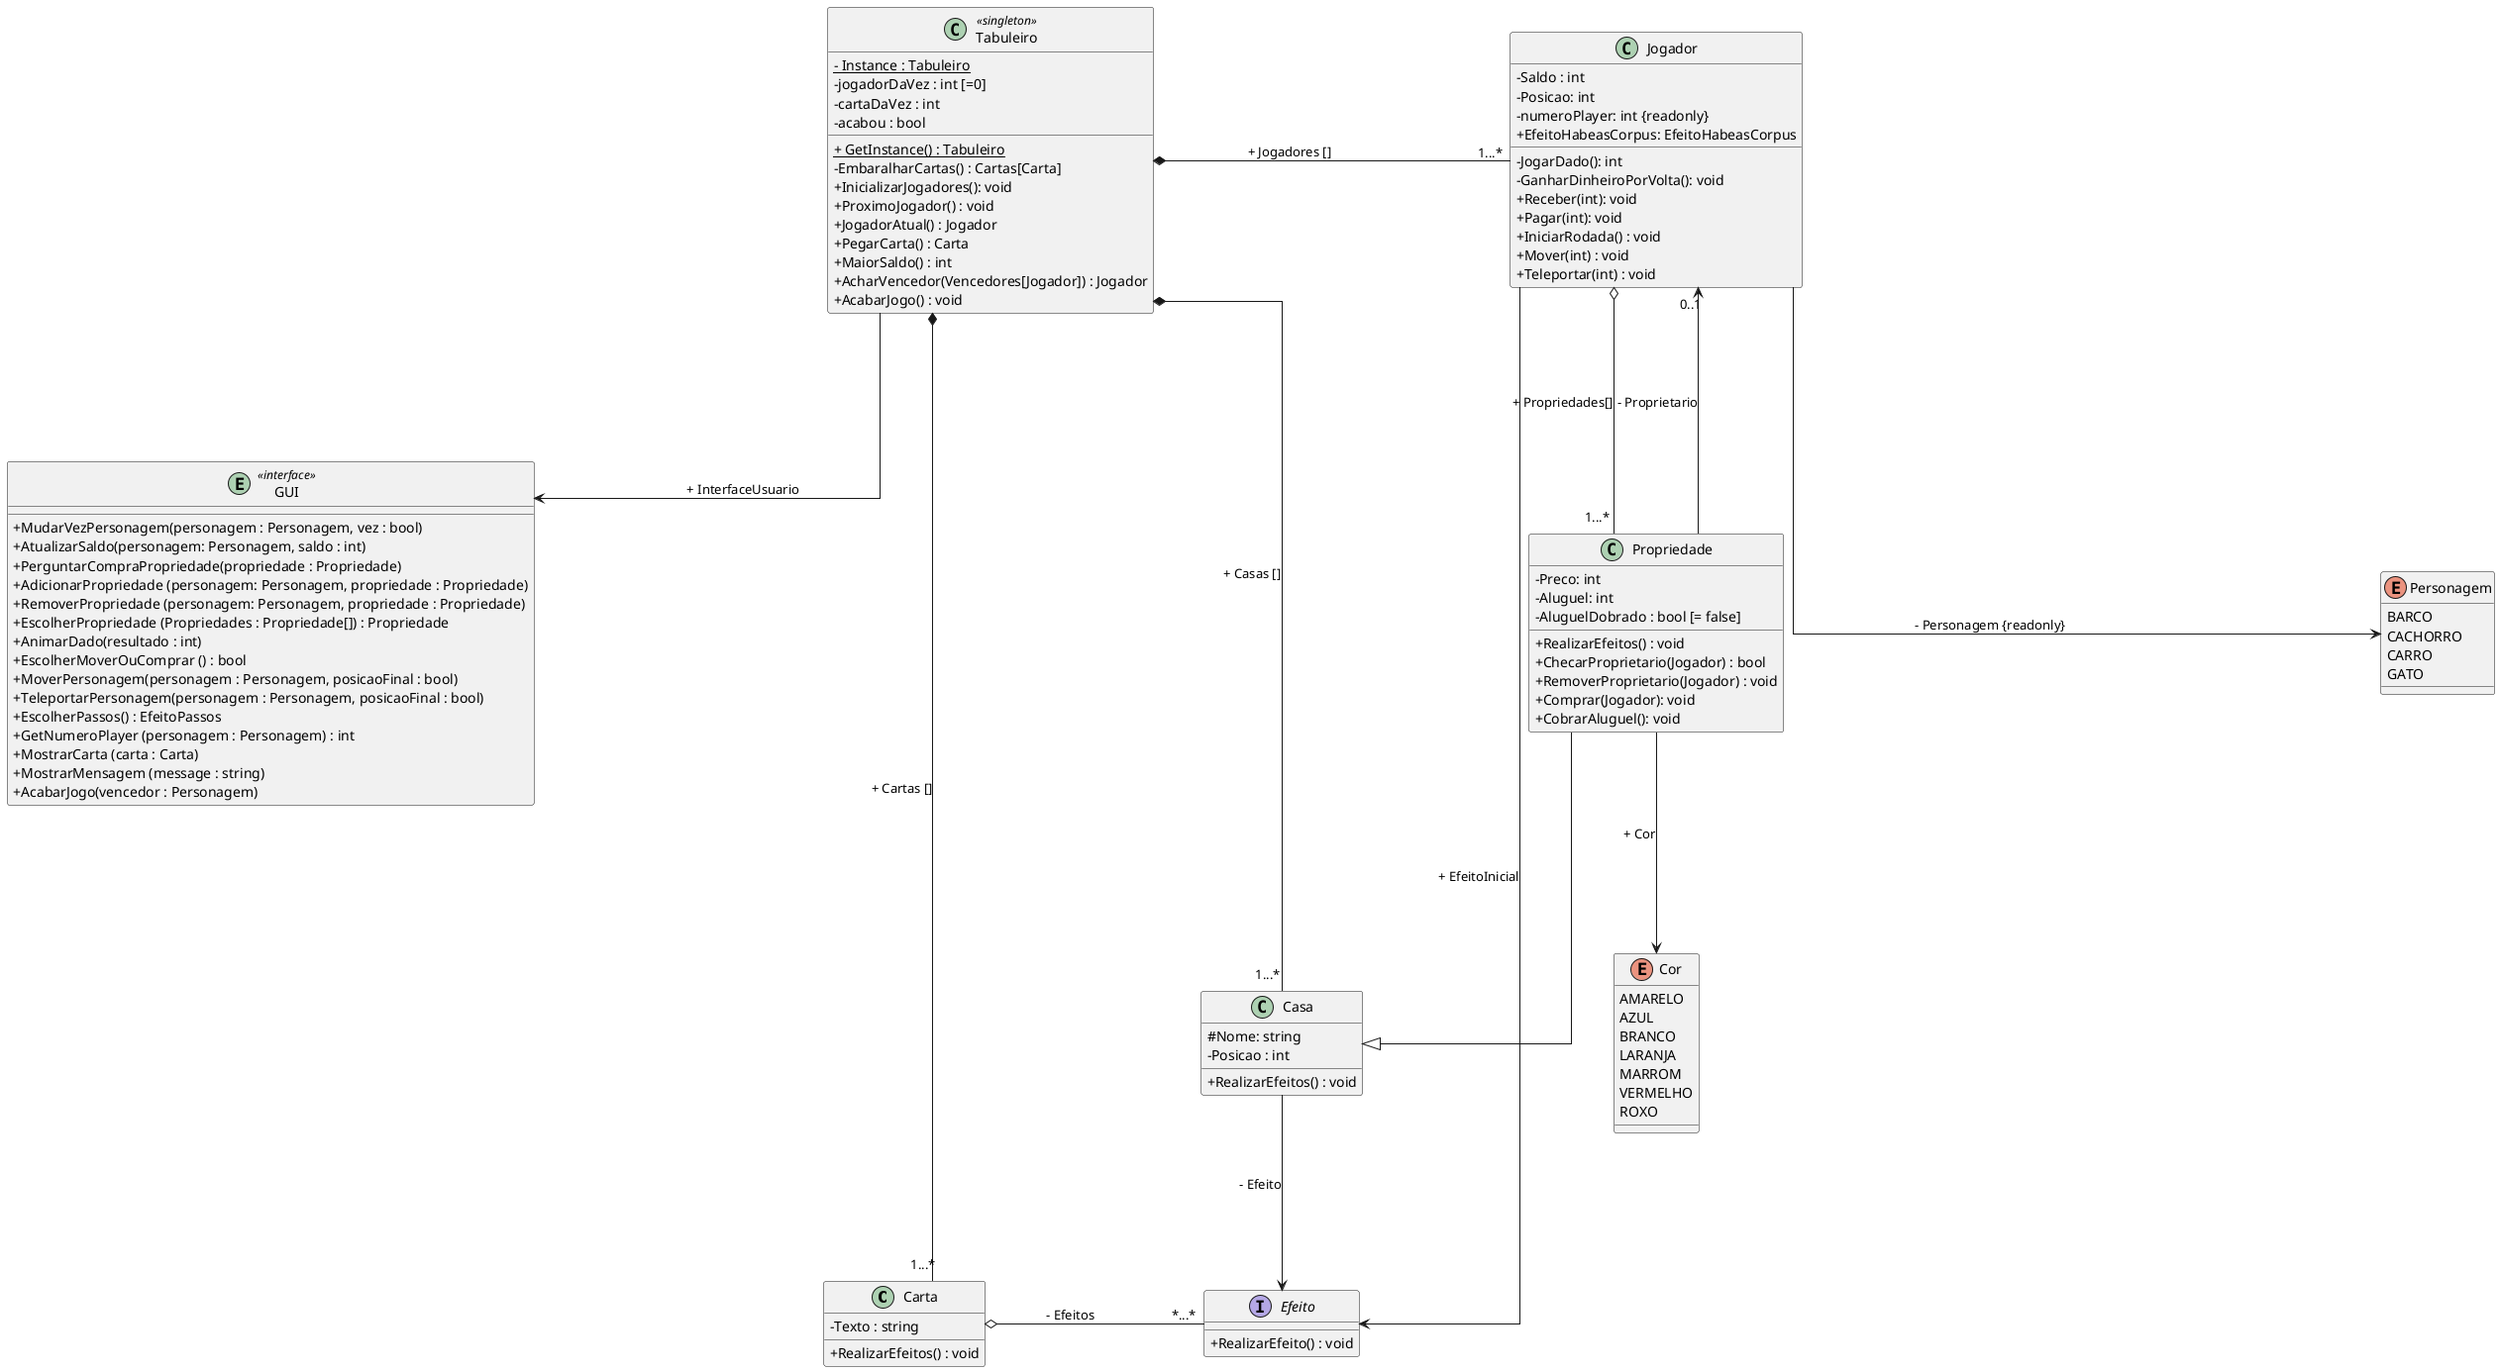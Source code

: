 @startuml diagrama
skinparam linetype ortho
skinparam classAttributeIconSize 0
skinparam nodesep 200
skinparam ranksep 150

class Carta{
    - Texto : string
    + RealizarEfeitos() : void
}

class Casa{
    # Nome: string
    - Posicao : int

    + RealizarEfeitos() : void
}

enum Cor{
    AMARELO
    AZUL
    BRANCO
    LARANJA
    MARROM
    VERMELHO
    ROXO
}

interface Efeito{
    + RealizarEfeito() : void
}

class Jogador{
    - Saldo : int
    - Posicao: int
    - numeroPlayer: int {readonly}
    + EfeitoHabeasCorpus: EfeitoHabeasCorpus

    - JogarDado(): int
    - GanharDinheiroPorVolta(): void
    + Receber(int): void
    + Pagar(int): void
    + IniciarRodada() : void
    + Mover(int) : void
    + Teleportar(int) : void
}

enum Personagem{
    BARCO
    CACHORRO
    CARRO
    GATO
}

class Propriedade{
    - Preco: int
    - Aluguel: int
    - AluguelDobrado : bool [= false]

    + RealizarEfeitos() : void
    + ChecarProprietario(Jogador) : bool
    + RemoverProprietario(Jogador) : void
    + Comprar(Jogador): void
    + CobrarAluguel(): void
}

class Tabuleiro<<singleton>>{
    <u>- Instance : Tabuleiro</u>
    - jogadorDaVez : int [=0]
    - cartaDaVez : int
    - acabou : bool

    <u>+ GetInstance() : Tabuleiro</u>
    - EmbaralharCartas() : Cartas[Carta]
    + InicializarJogadores(): void
    + ProximoJogador() : void
    + JogadorAtual() : Jogador
    + PegarCarta() : Carta
    + MaiorSaldo() : int
    + AcharVencedor(Vencedores[Jogador]) : Jogador
    + AcabarJogo() : void
}

entity GUI <<interface>>{
    + MudarVezPersonagem(personagem : Personagem, vez : bool)
    + AtualizarSaldo(personagem: Personagem, saldo : int)
    + PerguntarCompraPropriedade(propriedade : Propriedade)
    + AdicionarPropriedade (personagem: Personagem, propriedade : Propriedade)
    + RemoverPropriedade (personagem: Personagem, propriedade : Propriedade)
    + EscolherPropriedade (Propriedades : Propriedade[]) : Propriedade
    + AnimarDado(resultado : int)
    + EscolherMoverOuComprar () : bool
    + MoverPersonagem(personagem : Personagem, posicaoFinal : bool)
    + TeleportarPersonagem(personagem : Personagem, posicaoFinal : bool)
    + EscolherPassos() : EfeitoPassos
    + GetNumeroPlayer (personagem : Personagem) : int
    + MostrarCarta (carta : Carta)
    + MostrarMensagem (message : string)
    + AcabarJogo(vencedor : Personagem)

}

Carta o- "*...*" Efeito : - Efeitos

Casa --> Efeito : - Efeito

Jogador  o-- "1...*" Propriedade : + Propriedades[]
Jogador --> Personagem : - Personagem {readonly}
Jogador --> Efeito : + EfeitoInicial

Propriedade --|> Casa
Propriedade --> Cor : + Cor
Propriedade --> "0..1" Jogador: - Proprietario

Tabuleiro *- "1...*" Jogador : + Jogadores []
Tabuleiro *- "1...*" Casa : + Casas []
Tabuleiro *- "1...*" Carta : + Cartas []
Tabuleiro --> GUI : + InterfaceUsuario

@enduml